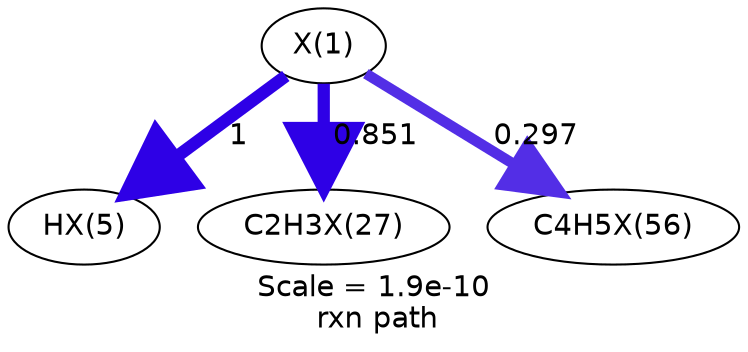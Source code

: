 digraph reaction_paths {
center=1;
s34 -> s35[fontname="Helvetica", style="setlinewidth(6)", arrowsize=3, color="0.7, 1.5, 0.9"
, label=" 1"];
s34 -> s36[fontname="Helvetica", style="setlinewidth(5.88)", arrowsize=2.94, color="0.7, 1.35, 0.9"
, label=" 0.851"];
s34 -> s47[fontname="Helvetica", style="setlinewidth(5.08)", arrowsize=2.54, color="0.7, 0.797, 0.9"
, label=" 0.297"];
s34 [ fontname="Helvetica", label="X(1)"];
s35 [ fontname="Helvetica", label="HX(5)"];
s36 [ fontname="Helvetica", label="C2H3X(27)"];
s47 [ fontname="Helvetica", label="C4H5X(56)"];
 label = "Scale = 1.9e-10\l rxn path";
 fontname = "Helvetica";
}
